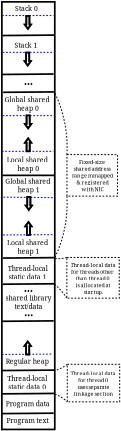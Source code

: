 <?xml version="1.0"?>
<dia:diagram xmlns:dia="http://www.lysator.liu.se/~alla/dia/">
  <dia:layer name="Background" visible="true">
    <dia:object type="Standard - Box" version="0" id="O0">
      <dia:attribute name="obj_pos">
        <dia:point val="11.341,9.491"/>
      </dia:attribute>
      <dia:attribute name="obj_bb">
        <dia:rectangle val="11.316,9.466;14.341,11.96"/>
      </dia:attribute>
      <dia:attribute name="elem_corner">
        <dia:point val="11.341,9.491"/>
      </dia:attribute>
      <dia:attribute name="elem_width">
        <dia:real val="2.975"/>
      </dia:attribute>
      <dia:attribute name="elem_height">
        <dia:real val="2.444"/>
      </dia:attribute>
      <dia:attribute name="border_width">
        <dia:real val="0.05"/>
      </dia:attribute>
      <dia:attribute name="show_background">
        <dia:boolean val="true"/>
      </dia:attribute>
      <dia:attribute name="line_style">
        <dia:enum val="4"/>
      </dia:attribute>
    </dia:object>
    <dia:object type="Standard - Box" version="0" id="O1">
      <dia:attribute name="obj_pos">
        <dia:point val="7.513,0.506"/>
      </dia:attribute>
      <dia:attribute name="obj_bb">
        <dia:rectangle val="7.463,0.456;10.675,25.707"/>
      </dia:attribute>
      <dia:attribute name="elem_corner">
        <dia:point val="7.513,0.506"/>
      </dia:attribute>
      <dia:attribute name="elem_width">
        <dia:real val="3.112"/>
      </dia:attribute>
      <dia:attribute name="elem_height">
        <dia:real val="25.152"/>
      </dia:attribute>
      <dia:attribute name="show_background">
        <dia:boolean val="true"/>
      </dia:attribute>
    </dia:object>
    <dia:object type="Standard - Text" version="0" id="O2">
      <dia:attribute name="obj_pos">
        <dia:point val="9.05,6.412"/>
      </dia:attribute>
      <dia:attribute name="obj_bb">
        <dia:rectangle val="7.246,5.915;10.804,6.915"/>
      </dia:attribute>
      <dia:attribute name="text">
        <dia:composite type="text">
          <dia:attribute name="string">
            <dia:string>#Global shared 
heap 0#</dia:string>
          </dia:attribute>
          <dia:attribute name="font">
            <dia:font name="Times-Roman"/>
          </dia:attribute>
          <dia:attribute name="height">
            <dia:real val="0.5"/>
          </dia:attribute>
          <dia:attribute name="pos">
            <dia:point val="9.05,6.412"/>
          </dia:attribute>
          <dia:attribute name="color">
            <dia:color val="#000000"/>
          </dia:attribute>
          <dia:attribute name="alignment">
            <dia:enum val="1"/>
          </dia:attribute>
        </dia:composite>
      </dia:attribute>
    </dia:object>
    <dia:object type="Standard - Line" version="0" id="O3">
      <dia:attribute name="obj_pos">
        <dia:point val="7.55,2.487"/>
      </dia:attribute>
      <dia:attribute name="obj_bb">
        <dia:rectangle val="7.5,2.413;10.65,2.538"/>
      </dia:attribute>
      <dia:attribute name="conn_endpoints">
        <dia:point val="7.55,2.487"/>
        <dia:point val="10.6,2.462"/>
      </dia:attribute>
      <dia:attribute name="numcp">
        <dia:int val="1"/>
      </dia:attribute>
    </dia:object>
    <dia:object type="Standard - Line" version="0" id="O4">
      <dia:attribute name="obj_pos">
        <dia:point val="7.55,10.713"/>
      </dia:attribute>
      <dia:attribute name="obj_bb">
        <dia:rectangle val="7.5,10.662;10.65,10.762"/>
      </dia:attribute>
      <dia:attribute name="conn_endpoints">
        <dia:point val="7.55,10.713"/>
        <dia:point val="10.6,10.713"/>
      </dia:attribute>
      <dia:attribute name="numcp">
        <dia:int val="1"/>
      </dia:attribute>
    </dia:object>
    <dia:object type="Standard - Text" version="0" id="O5">
      <dia:attribute name="obj_pos">
        <dia:point val="8.962,1.04"/>
      </dia:attribute>
      <dia:attribute name="obj_bb">
        <dia:rectangle val="7.898,0.543;9.976,1.043"/>
      </dia:attribute>
      <dia:attribute name="text">
        <dia:composite type="text">
          <dia:attribute name="string">
            <dia:string>#Stack 0#</dia:string>
          </dia:attribute>
          <dia:attribute name="font">
            <dia:font name="Times-Roman"/>
          </dia:attribute>
          <dia:attribute name="height">
            <dia:real val="0.5"/>
          </dia:attribute>
          <dia:attribute name="pos">
            <dia:point val="8.962,1.04"/>
          </dia:attribute>
          <dia:attribute name="color">
            <dia:color val="#000000"/>
          </dia:attribute>
          <dia:attribute name="alignment">
            <dia:enum val="1"/>
          </dia:attribute>
        </dia:composite>
      </dia:attribute>
    </dia:object>
    <dia:object type="Standard - Line" version="0" id="O6">
      <dia:attribute name="obj_pos">
        <dia:point val="7.525,1.312"/>
      </dia:attribute>
      <dia:attribute name="obj_bb">
        <dia:rectangle val="7.5,1.288;10.575,1.337"/>
      </dia:attribute>
      <dia:attribute name="conn_endpoints">
        <dia:point val="7.525,1.312"/>
        <dia:point val="10.55,1.312"/>
      </dia:attribute>
      <dia:attribute name="numcp">
        <dia:int val="1"/>
      </dia:attribute>
      <dia:attribute name="line_color">
        <dia:color val="#0000e8"/>
      </dia:attribute>
      <dia:attribute name="line_width">
        <dia:real val="0.05"/>
      </dia:attribute>
      <dia:attribute name="line_style">
        <dia:enum val="4"/>
      </dia:attribute>
    </dia:object>
    <dia:object type="Standard - Arc" version="0" id="O7">
      <dia:attribute name="obj_pos">
        <dia:point val="11.341,9.491"/>
      </dia:attribute>
      <dia:attribute name="obj_bb">
        <dia:rectangle val="10.617,5.857;11.378,9.515"/>
      </dia:attribute>
      <dia:attribute name="conn_endpoints">
        <dia:point val="11.341,9.491"/>
        <dia:point val="10.641,5.882"/>
      </dia:attribute>
      <dia:attribute name="curve_distance">
        <dia:real val="0.228"/>
      </dia:attribute>
      <dia:attribute name="line_width">
        <dia:real val="0.05"/>
      </dia:attribute>
      <dia:attribute name="line_style">
        <dia:enum val="4"/>
      </dia:attribute>
      <dia:connections>
        <dia:connection handle="0" to="O0" connection="0"/>
      </dia:connections>
    </dia:object>
    <dia:object type="Standard - Arc" version="0" id="O8">
      <dia:attribute name="obj_pos">
        <dia:point val="10.641,15.532"/>
      </dia:attribute>
      <dia:attribute name="obj_bb">
        <dia:rectangle val="10.617,11.91;11.378,15.556"/>
      </dia:attribute>
      <dia:attribute name="conn_endpoints">
        <dia:point val="10.641,15.532"/>
        <dia:point val="11.341,11.935"/>
      </dia:attribute>
      <dia:attribute name="curve_distance">
        <dia:real val="0.229"/>
      </dia:attribute>
      <dia:attribute name="line_width">
        <dia:real val="0.05"/>
      </dia:attribute>
      <dia:attribute name="line_style">
        <dia:enum val="4"/>
      </dia:attribute>
      <dia:connections>
        <dia:connection handle="1" to="O0" connection="5"/>
      </dia:connections>
    </dia:object>
    <dia:object type="Civil - Up Arrow" version="0" id="O9">
      <dia:attribute name="obj_pos">
        <dia:point val="8.86,1.335"/>
      </dia:attribute>
      <dia:attribute name="obj_bb">
        <dia:rectangle val="8.598,1.073;9.489,2.357"/>
      </dia:attribute>
      <dia:attribute name="elem_corner">
        <dia:point val="8.86,1.335"/>
      </dia:attribute>
      <dia:attribute name="elem_width">
        <dia:real val="0.367"/>
      </dia:attribute>
      <dia:attribute name="elem_height">
        <dia:real val="0.76"/>
      </dia:attribute>
      <dia:attribute name="border_width">
        <dia:real val="0.05"/>
      </dia:attribute>
      <dia:attribute name="border_color">
        <dia:color val="#0000ff"/>
      </dia:attribute>
      <dia:attribute name="show_background">
        <dia:boolean val="true"/>
      </dia:attribute>
      <dia:attribute name="flip_horizontal">
        <dia:boolean val="false"/>
      </dia:attribute>
      <dia:attribute name="flip_vertical">
        <dia:boolean val="true"/>
      </dia:attribute>
      <dia:attribute name="padding">
        <dia:real val="0.354"/>
      </dia:attribute>
    </dia:object>
    <dia:object type="Civil - Up Arrow" version="0" id="O10">
      <dia:attribute name="obj_pos">
        <dia:point val="8.849,3.489"/>
      </dia:attribute>
      <dia:attribute name="obj_bb">
        <dia:rectangle val="8.587,3.227;9.479,4.511"/>
      </dia:attribute>
      <dia:attribute name="elem_corner">
        <dia:point val="8.849,3.489"/>
      </dia:attribute>
      <dia:attribute name="elem_width">
        <dia:real val="0.367"/>
      </dia:attribute>
      <dia:attribute name="elem_height">
        <dia:real val="0.76"/>
      </dia:attribute>
      <dia:attribute name="border_width">
        <dia:real val="0.05"/>
      </dia:attribute>
      <dia:attribute name="border_color">
        <dia:color val="#0000ff"/>
      </dia:attribute>
      <dia:attribute name="show_background">
        <dia:boolean val="true"/>
      </dia:attribute>
      <dia:attribute name="flip_horizontal">
        <dia:boolean val="false"/>
      </dia:attribute>
      <dia:attribute name="flip_vertical">
        <dia:boolean val="true"/>
      </dia:attribute>
      <dia:attribute name="padding">
        <dia:real val="0.354"/>
      </dia:attribute>
    </dia:object>
    <dia:object type="Standard - Line" version="0" id="O11">
      <dia:attribute name="obj_pos">
        <dia:point val="7.562,3.477"/>
      </dia:attribute>
      <dia:attribute name="obj_bb">
        <dia:rectangle val="7.537,3.452;10.613,3.502"/>
      </dia:attribute>
      <dia:attribute name="conn_endpoints">
        <dia:point val="7.562,3.477"/>
        <dia:point val="10.588,3.477"/>
      </dia:attribute>
      <dia:attribute name="numcp">
        <dia:int val="1"/>
      </dia:attribute>
      <dia:attribute name="line_color">
        <dia:color val="#0000e8"/>
      </dia:attribute>
      <dia:attribute name="line_width">
        <dia:real val="0.05"/>
      </dia:attribute>
      <dia:attribute name="line_style">
        <dia:enum val="4"/>
      </dia:attribute>
    </dia:object>
    <dia:object type="Standard - Text" version="0" id="O12">
      <dia:attribute name="obj_pos">
        <dia:point val="8.926,3.199"/>
      </dia:attribute>
      <dia:attribute name="obj_bb">
        <dia:rectangle val="7.862,2.702;9.94,3.202"/>
      </dia:attribute>
      <dia:attribute name="text">
        <dia:composite type="text">
          <dia:attribute name="string">
            <dia:string>#Stack 1#</dia:string>
          </dia:attribute>
          <dia:attribute name="font">
            <dia:font name="Times-Roman"/>
          </dia:attribute>
          <dia:attribute name="height">
            <dia:real val="0.5"/>
          </dia:attribute>
          <dia:attribute name="pos">
            <dia:point val="8.926,3.199"/>
          </dia:attribute>
          <dia:attribute name="color">
            <dia:color val="#000000"/>
          </dia:attribute>
          <dia:attribute name="alignment">
            <dia:enum val="1"/>
          </dia:attribute>
        </dia:composite>
      </dia:attribute>
    </dia:object>
    <dia:object type="Standard - Line" version="0" id="O13">
      <dia:attribute name="obj_pos">
        <dia:point val="7.512,4.777"/>
      </dia:attribute>
      <dia:attribute name="obj_bb">
        <dia:rectangle val="7.462,4.702;10.613,4.827"/>
      </dia:attribute>
      <dia:attribute name="conn_endpoints">
        <dia:point val="7.512,4.777"/>
        <dia:point val="10.562,4.752"/>
      </dia:attribute>
      <dia:attribute name="numcp">
        <dia:int val="1"/>
      </dia:attribute>
    </dia:object>
    <dia:object type="Standard - Line" version="0" id="O14">
      <dia:attribute name="obj_pos">
        <dia:point val="7.587,5.827"/>
      </dia:attribute>
      <dia:attribute name="obj_bb">
        <dia:rectangle val="7.537,5.752;10.688,5.877"/>
      </dia:attribute>
      <dia:attribute name="conn_endpoints">
        <dia:point val="7.587,5.827"/>
        <dia:point val="10.637,5.802"/>
      </dia:attribute>
      <dia:attribute name="numcp">
        <dia:int val="1"/>
      </dia:attribute>
    </dia:object>
    <dia:object type="Standard - Text" version="0" id="O15">
      <dia:attribute name="obj_pos">
        <dia:point val="9.06,5.395"/>
      </dia:attribute>
      <dia:attribute name="obj_bb">
        <dia:rectangle val="8.382,4.501;9.688,5.501"/>
      </dia:attribute>
      <dia:attribute name="text">
        <dia:composite type="text">
          <dia:attribute name="string">
            <dia:string>#...#</dia:string>
          </dia:attribute>
          <dia:attribute name="font">
            <dia:font name="Times-Roman"/>
          </dia:attribute>
          <dia:attribute name="height">
            <dia:real val="1"/>
          </dia:attribute>
          <dia:attribute name="pos">
            <dia:point val="9.06,5.395"/>
          </dia:attribute>
          <dia:attribute name="color">
            <dia:color val="#000000"/>
          </dia:attribute>
          <dia:attribute name="alignment">
            <dia:enum val="1"/>
          </dia:attribute>
        </dia:composite>
      </dia:attribute>
    </dia:object>
    <dia:object type="Standard - Line" version="0" id="O16">
      <dia:attribute name="obj_pos">
        <dia:point val="7.562,15.577"/>
      </dia:attribute>
      <dia:attribute name="obj_bb">
        <dia:rectangle val="7.512,15.502;10.662,15.627"/>
      </dia:attribute>
      <dia:attribute name="conn_endpoints">
        <dia:point val="7.562,15.577"/>
        <dia:point val="10.613,15.552"/>
      </dia:attribute>
      <dia:attribute name="numcp">
        <dia:int val="1"/>
      </dia:attribute>
    </dia:object>
    <dia:object type="Standard - Line" version="0" id="O17">
      <dia:attribute name="obj_pos">
        <dia:point val="7.562,7.2"/>
      </dia:attribute>
      <dia:attribute name="obj_bb">
        <dia:rectangle val="7.537,7.175;10.613,7.225"/>
      </dia:attribute>
      <dia:attribute name="conn_endpoints">
        <dia:point val="7.562,7.2"/>
        <dia:point val="10.588,7.2"/>
      </dia:attribute>
      <dia:attribute name="numcp">
        <dia:int val="1"/>
      </dia:attribute>
      <dia:attribute name="line_color">
        <dia:color val="#0000e8"/>
      </dia:attribute>
      <dia:attribute name="line_width">
        <dia:real val="0.05"/>
      </dia:attribute>
      <dia:attribute name="line_style">
        <dia:enum val="4"/>
      </dia:attribute>
    </dia:object>
    <dia:object type="Civil - Up Arrow" version="0" id="O18">
      <dia:attribute name="obj_pos">
        <dia:point val="8.874,7.187"/>
      </dia:attribute>
      <dia:attribute name="obj_bb">
        <dia:rectangle val="8.612,6.925;9.504,8.21"/>
      </dia:attribute>
      <dia:attribute name="elem_corner">
        <dia:point val="8.874,7.187"/>
      </dia:attribute>
      <dia:attribute name="elem_width">
        <dia:real val="0.367"/>
      </dia:attribute>
      <dia:attribute name="elem_height">
        <dia:real val="0.76"/>
      </dia:attribute>
      <dia:attribute name="border_width">
        <dia:real val="0.05"/>
      </dia:attribute>
      <dia:attribute name="border_color">
        <dia:color val="#0000ff"/>
      </dia:attribute>
      <dia:attribute name="show_background">
        <dia:boolean val="true"/>
      </dia:attribute>
      <dia:attribute name="flip_horizontal">
        <dia:boolean val="false"/>
      </dia:attribute>
      <dia:attribute name="flip_vertical">
        <dia:boolean val="true"/>
      </dia:attribute>
      <dia:attribute name="padding">
        <dia:real val="0.354"/>
      </dia:attribute>
    </dia:object>
    <dia:object type="Standard - Line" version="0" id="O19">
      <dia:attribute name="obj_pos">
        <dia:point val="7.512,9.3"/>
      </dia:attribute>
      <dia:attribute name="obj_bb">
        <dia:rectangle val="7.487,9.275;10.562,9.325"/>
      </dia:attribute>
      <dia:attribute name="conn_endpoints">
        <dia:point val="7.512,9.3"/>
        <dia:point val="10.537,9.3"/>
      </dia:attribute>
      <dia:attribute name="numcp">
        <dia:int val="1"/>
      </dia:attribute>
      <dia:attribute name="line_color">
        <dia:color val="#0000e8"/>
      </dia:attribute>
      <dia:attribute name="line_width">
        <dia:real val="0.05"/>
      </dia:attribute>
      <dia:attribute name="line_style">
        <dia:enum val="4"/>
      </dia:attribute>
    </dia:object>
    <dia:object type="Standard - Text" version="0" id="O20">
      <dia:attribute name="obj_pos">
        <dia:point val="9.067,9.948"/>
      </dia:attribute>
      <dia:attribute name="obj_bb">
        <dia:rectangle val="7.373,9.45;10.71,10.45"/>
      </dia:attribute>
      <dia:attribute name="text">
        <dia:composite type="text">
          <dia:attribute name="string">
            <dia:string>#Local shared 
heap 0#</dia:string>
          </dia:attribute>
          <dia:attribute name="font">
            <dia:font name="Times-Roman"/>
          </dia:attribute>
          <dia:attribute name="height">
            <dia:real val="0.5"/>
          </dia:attribute>
          <dia:attribute name="pos">
            <dia:point val="9.067,9.948"/>
          </dia:attribute>
          <dia:attribute name="color">
            <dia:color val="#000000"/>
          </dia:attribute>
          <dia:attribute name="alignment">
            <dia:enum val="1"/>
          </dia:attribute>
        </dia:composite>
      </dia:attribute>
    </dia:object>
    <dia:object type="Civil - Up Arrow" version="0" id="O21">
      <dia:attribute name="obj_pos">
        <dia:point val="8.874,8.537"/>
      </dia:attribute>
      <dia:attribute name="obj_bb">
        <dia:rectangle val="8.612,8.275;9.504,9.56"/>
      </dia:attribute>
      <dia:attribute name="elem_corner">
        <dia:point val="8.874,8.537"/>
      </dia:attribute>
      <dia:attribute name="elem_width">
        <dia:real val="0.367"/>
      </dia:attribute>
      <dia:attribute name="elem_height">
        <dia:real val="0.76"/>
      </dia:attribute>
      <dia:attribute name="border_width">
        <dia:real val="0.05"/>
      </dia:attribute>
      <dia:attribute name="border_color">
        <dia:color val="#0000ff"/>
      </dia:attribute>
      <dia:attribute name="show_background">
        <dia:boolean val="true"/>
      </dia:attribute>
      <dia:attribute name="flip_horizontal">
        <dia:boolean val="false"/>
      </dia:attribute>
      <dia:attribute name="flip_vertical">
        <dia:boolean val="false"/>
      </dia:attribute>
      <dia:attribute name="padding">
        <dia:real val="0.354"/>
      </dia:attribute>
    </dia:object>
    <dia:object type="Standard - Text" version="0" id="O22">
      <dia:attribute name="obj_pos">
        <dia:point val="9.092,11.207"/>
      </dia:attribute>
      <dia:attribute name="obj_bb">
        <dia:rectangle val="7.287,10.71;10.846,11.71"/>
      </dia:attribute>
      <dia:attribute name="text">
        <dia:composite type="text">
          <dia:attribute name="string">
            <dia:string>#Global shared 
heap 1#</dia:string>
          </dia:attribute>
          <dia:attribute name="font">
            <dia:font name="Times-Roman"/>
          </dia:attribute>
          <dia:attribute name="height">
            <dia:real val="0.5"/>
          </dia:attribute>
          <dia:attribute name="pos">
            <dia:point val="9.092,11.207"/>
          </dia:attribute>
          <dia:attribute name="color">
            <dia:color val="#000000"/>
          </dia:attribute>
          <dia:attribute name="alignment">
            <dia:enum val="1"/>
          </dia:attribute>
        </dia:composite>
      </dia:attribute>
    </dia:object>
    <dia:object type="Standard - Line" version="0" id="O23">
      <dia:attribute name="obj_pos">
        <dia:point val="7.604,11.995"/>
      </dia:attribute>
      <dia:attribute name="obj_bb">
        <dia:rectangle val="7.579,11.97;10.535,12.046"/>
      </dia:attribute>
      <dia:attribute name="conn_endpoints">
        <dia:point val="7.604,11.995"/>
        <dia:point val="10.51,12.021"/>
      </dia:attribute>
      <dia:attribute name="numcp">
        <dia:int val="1"/>
      </dia:attribute>
      <dia:attribute name="line_color">
        <dia:color val="#0000e8"/>
      </dia:attribute>
      <dia:attribute name="line_width">
        <dia:real val="0.05"/>
      </dia:attribute>
      <dia:attribute name="line_style">
        <dia:enum val="4"/>
      </dia:attribute>
    </dia:object>
    <dia:object type="Civil - Up Arrow" version="0" id="O24">
      <dia:attribute name="obj_pos">
        <dia:point val="8.916,11.982"/>
      </dia:attribute>
      <dia:attribute name="obj_bb">
        <dia:rectangle val="8.654,11.72;9.545,13.005"/>
      </dia:attribute>
      <dia:attribute name="elem_corner">
        <dia:point val="8.916,11.982"/>
      </dia:attribute>
      <dia:attribute name="elem_width">
        <dia:real val="0.367"/>
      </dia:attribute>
      <dia:attribute name="elem_height">
        <dia:real val="0.76"/>
      </dia:attribute>
      <dia:attribute name="border_width">
        <dia:real val="0.05"/>
      </dia:attribute>
      <dia:attribute name="border_color">
        <dia:color val="#0000ff"/>
      </dia:attribute>
      <dia:attribute name="show_background">
        <dia:boolean val="true"/>
      </dia:attribute>
      <dia:attribute name="flip_horizontal">
        <dia:boolean val="false"/>
      </dia:attribute>
      <dia:attribute name="flip_vertical">
        <dia:boolean val="true"/>
      </dia:attribute>
      <dia:attribute name="padding">
        <dia:real val="0.354"/>
      </dia:attribute>
    </dia:object>
    <dia:object type="Standard - Text" version="0" id="O25">
      <dia:attribute name="obj_pos">
        <dia:point val="9.085,14.818"/>
      </dia:attribute>
      <dia:attribute name="obj_bb">
        <dia:rectangle val="7.391,14.321;10.729,15.321"/>
      </dia:attribute>
      <dia:attribute name="text">
        <dia:composite type="text">
          <dia:attribute name="string">
            <dia:string>#Local shared 
heap 1#</dia:string>
          </dia:attribute>
          <dia:attribute name="font">
            <dia:font name="Times-Roman"/>
          </dia:attribute>
          <dia:attribute name="height">
            <dia:real val="0.5"/>
          </dia:attribute>
          <dia:attribute name="pos">
            <dia:point val="9.085,14.818"/>
          </dia:attribute>
          <dia:attribute name="color">
            <dia:color val="#000000"/>
          </dia:attribute>
          <dia:attribute name="alignment">
            <dia:enum val="1"/>
          </dia:attribute>
        </dia:composite>
      </dia:attribute>
    </dia:object>
    <dia:object type="Civil - Up Arrow" version="0" id="O26">
      <dia:attribute name="obj_pos">
        <dia:point val="8.891,13.457"/>
      </dia:attribute>
      <dia:attribute name="obj_bb">
        <dia:rectangle val="8.629,13.195;9.52,14.48"/>
      </dia:attribute>
      <dia:attribute name="elem_corner">
        <dia:point val="8.891,13.457"/>
      </dia:attribute>
      <dia:attribute name="elem_width">
        <dia:real val="0.367"/>
      </dia:attribute>
      <dia:attribute name="elem_height">
        <dia:real val="0.76"/>
      </dia:attribute>
      <dia:attribute name="border_width">
        <dia:real val="0.05"/>
      </dia:attribute>
      <dia:attribute name="border_color">
        <dia:color val="#0000ff"/>
      </dia:attribute>
      <dia:attribute name="show_background">
        <dia:boolean val="true"/>
      </dia:attribute>
      <dia:attribute name="flip_horizontal">
        <dia:boolean val="false"/>
      </dia:attribute>
      <dia:attribute name="flip_vertical">
        <dia:boolean val="false"/>
      </dia:attribute>
      <dia:attribute name="padding">
        <dia:real val="0.354"/>
      </dia:attribute>
    </dia:object>
    <dia:object type="Standard - Line" version="0" id="O27">
      <dia:attribute name="obj_pos">
        <dia:point val="7.585,14.218"/>
      </dia:attribute>
      <dia:attribute name="obj_bb">
        <dia:rectangle val="7.56,14.175;10.583,14.243"/>
      </dia:attribute>
      <dia:attribute name="conn_endpoints">
        <dia:point val="7.585,14.218"/>
        <dia:point val="10.558,14.2"/>
      </dia:attribute>
      <dia:attribute name="numcp">
        <dia:int val="1"/>
      </dia:attribute>
      <dia:attribute name="line_color">
        <dia:color val="#0000e8"/>
      </dia:attribute>
      <dia:attribute name="line_width">
        <dia:real val="0.05"/>
      </dia:attribute>
      <dia:attribute name="line_style">
        <dia:enum val="4"/>
      </dia:attribute>
    </dia:object>
    <dia:object type="Standard - Text" version="0" id="O28">
      <dia:attribute name="obj_pos">
        <dia:point val="12.842,10.045"/>
      </dia:attribute>
      <dia:attribute name="obj_bb">
        <dia:rectangle val="11.25,9.628;14.434,11.628"/>
      </dia:attribute>
      <dia:attribute name="text">
        <dia:composite type="text">
          <dia:attribute name="string">
            <dia:string>#Fixed-size 
shared address 
range mmapped
&amp; registered
with NIC#</dia:string>
          </dia:attribute>
          <dia:attribute name="font">
            <dia:font name="Times-Roman"/>
          </dia:attribute>
          <dia:attribute name="height">
            <dia:real val="0.4"/>
          </dia:attribute>
          <dia:attribute name="pos">
            <dia:point val="12.842,10.045"/>
          </dia:attribute>
          <dia:attribute name="color">
            <dia:color val="#000000"/>
          </dia:attribute>
          <dia:attribute name="alignment">
            <dia:enum val="1"/>
          </dia:attribute>
        </dia:composite>
      </dia:attribute>
    </dia:object>
    <dia:object type="Standard - Line" version="0" id="O29">
      <dia:attribute name="obj_pos">
        <dia:point val="7.537,23.565"/>
      </dia:attribute>
      <dia:attribute name="obj_bb">
        <dia:rectangle val="7.487,23.49;10.637,23.615"/>
      </dia:attribute>
      <dia:attribute name="conn_endpoints">
        <dia:point val="7.537,23.565"/>
        <dia:point val="10.588,23.54"/>
      </dia:attribute>
      <dia:attribute name="numcp">
        <dia:int val="1"/>
      </dia:attribute>
    </dia:object>
    <dia:object type="Standard - Text" version="0" id="O30">
      <dia:attribute name="obj_pos">
        <dia:point val="9.01,22.802"/>
      </dia:attribute>
      <dia:attribute name="obj_bb">
        <dia:rectangle val="7.387,22.305;10.583,23.305"/>
      </dia:attribute>
      <dia:attribute name="text">
        <dia:composite type="text">
          <dia:attribute name="string">
            <dia:string>#Thread-local
static data 0#</dia:string>
          </dia:attribute>
          <dia:attribute name="font">
            <dia:font name="Times-Roman"/>
          </dia:attribute>
          <dia:attribute name="height">
            <dia:real val="0.5"/>
          </dia:attribute>
          <dia:attribute name="pos">
            <dia:point val="9.01,22.802"/>
          </dia:attribute>
          <dia:attribute name="color">
            <dia:color val="#000000"/>
          </dia:attribute>
          <dia:attribute name="alignment">
            <dia:enum val="1"/>
          </dia:attribute>
        </dia:composite>
      </dia:attribute>
    </dia:object>
    <dia:object type="Standard - Text" version="0" id="O31">
      <dia:attribute name="obj_pos">
        <dia:point val="9.035,16.337"/>
      </dia:attribute>
      <dia:attribute name="obj_bb">
        <dia:rectangle val="7.412,15.84;10.608,16.84"/>
      </dia:attribute>
      <dia:attribute name="text">
        <dia:composite type="text">
          <dia:attribute name="string">
            <dia:string>#Thread-local
static data 1#</dia:string>
          </dia:attribute>
          <dia:attribute name="font">
            <dia:font name="Times-Roman"/>
          </dia:attribute>
          <dia:attribute name="height">
            <dia:real val="0.5"/>
          </dia:attribute>
          <dia:attribute name="pos">
            <dia:point val="9.035,16.337"/>
          </dia:attribute>
          <dia:attribute name="color">
            <dia:color val="#000000"/>
          </dia:attribute>
          <dia:attribute name="alignment">
            <dia:enum val="1"/>
          </dia:attribute>
        </dia:composite>
      </dia:attribute>
    </dia:object>
    <dia:object type="Standard - Line" version="0" id="O32">
      <dia:attribute name="obj_pos">
        <dia:point val="7.562,17.115"/>
      </dia:attribute>
      <dia:attribute name="obj_bb">
        <dia:rectangle val="7.512,17.04;10.662,17.165"/>
      </dia:attribute>
      <dia:attribute name="conn_endpoints">
        <dia:point val="7.562,17.115"/>
        <dia:point val="10.613,17.09"/>
      </dia:attribute>
      <dia:attribute name="numcp">
        <dia:int val="1"/>
      </dia:attribute>
    </dia:object>
    <dia:object type="Standard - Line" version="0" id="O33">
      <dia:attribute name="obj_pos">
        <dia:point val="7.537,22.193"/>
      </dia:attribute>
      <dia:attribute name="obj_bb">
        <dia:rectangle val="7.487,22.118;10.637,22.243"/>
      </dia:attribute>
      <dia:attribute name="conn_endpoints">
        <dia:point val="7.537,22.193"/>
        <dia:point val="10.588,22.168"/>
      </dia:attribute>
      <dia:attribute name="numcp">
        <dia:int val="1"/>
      </dia:attribute>
    </dia:object>
    <dia:object type="Standard - Box" version="0" id="O34">
      <dia:attribute name="obj_pos">
        <dia:point val="11.335,15.543"/>
      </dia:attribute>
      <dia:attribute name="obj_bb">
        <dia:rectangle val="11.31,15.518;14.443,17.96"/>
      </dia:attribute>
      <dia:attribute name="elem_corner">
        <dia:point val="11.335,15.543"/>
      </dia:attribute>
      <dia:attribute name="elem_width">
        <dia:real val="3.082"/>
      </dia:attribute>
      <dia:attribute name="elem_height">
        <dia:real val="2.392"/>
      </dia:attribute>
      <dia:attribute name="border_width">
        <dia:real val="0.05"/>
      </dia:attribute>
      <dia:attribute name="show_background">
        <dia:boolean val="true"/>
      </dia:attribute>
      <dia:attribute name="line_style">
        <dia:enum val="4"/>
      </dia:attribute>
    </dia:object>
    <dia:object type="Standard - Arc" version="0" id="O35">
      <dia:attribute name="obj_pos">
        <dia:point val="11.335,15.543"/>
      </dia:attribute>
      <dia:attribute name="obj_bb">
        <dia:rectangle val="10.56,15.518;11.36,15.64"/>
      </dia:attribute>
      <dia:attribute name="conn_endpoints">
        <dia:point val="11.335,15.543"/>
        <dia:point val="10.585,15.593"/>
      </dia:attribute>
      <dia:attribute name="curve_distance">
        <dia:real val="-0.043"/>
      </dia:attribute>
      <dia:attribute name="line_width">
        <dia:real val="0.05"/>
      </dia:attribute>
      <dia:attribute name="line_style">
        <dia:enum val="4"/>
      </dia:attribute>
      <dia:connections>
        <dia:connection handle="0" to="O34" connection="0"/>
      </dia:connections>
    </dia:object>
    <dia:object type="Standard - Arc" version="0" id="O36">
      <dia:attribute name="obj_pos">
        <dia:point val="10.61,17.118"/>
      </dia:attribute>
      <dia:attribute name="obj_bb">
        <dia:rectangle val="10.591,17.099;11.354,17.954"/>
      </dia:attribute>
      <dia:attribute name="conn_endpoints">
        <dia:point val="10.61,17.118"/>
        <dia:point val="11.335,17.935"/>
      </dia:attribute>
      <dia:attribute name="curve_distance">
        <dia:real val="-0.042"/>
      </dia:attribute>
      <dia:attribute name="line_width">
        <dia:real val="0.05"/>
      </dia:attribute>
      <dia:attribute name="line_style">
        <dia:enum val="4"/>
      </dia:attribute>
      <dia:connections>
        <dia:connection handle="1" to="O34" connection="5"/>
      </dia:connections>
    </dia:object>
    <dia:object type="Standard - Text" version="0" id="O37">
      <dia:attribute name="obj_pos">
        <dia:point val="12.874,16.096"/>
      </dia:attribute>
      <dia:attribute name="obj_bb">
        <dia:rectangle val="11.169,15.678;14.579,17.678"/>
      </dia:attribute>
      <dia:attribute name="text">
        <dia:composite type="text">
          <dia:attribute name="string">
            <dia:string>#Thread-local data
for threads other 
than thread 0 
is allocated at
startup.#</dia:string>
          </dia:attribute>
          <dia:attribute name="font">
            <dia:font name="Times-Roman"/>
          </dia:attribute>
          <dia:attribute name="height">
            <dia:real val="0.4"/>
          </dia:attribute>
          <dia:attribute name="pos">
            <dia:point val="12.874,16.096"/>
          </dia:attribute>
          <dia:attribute name="color">
            <dia:color val="#000000"/>
          </dia:attribute>
          <dia:attribute name="alignment">
            <dia:enum val="1"/>
          </dia:attribute>
        </dia:composite>
      </dia:attribute>
    </dia:object>
    <dia:object type="Standard - Text" version="0" id="O38">
      <dia:attribute name="obj_pos">
        <dia:point val="9.065,17.566"/>
      </dia:attribute>
      <dia:attribute name="obj_bb">
        <dia:rectangle val="8.387,16.672;9.693,17.672"/>
      </dia:attribute>
      <dia:attribute name="text">
        <dia:composite type="text">
          <dia:attribute name="string">
            <dia:string>#...#</dia:string>
          </dia:attribute>
          <dia:attribute name="font">
            <dia:font name="Times-Roman"/>
          </dia:attribute>
          <dia:attribute name="height">
            <dia:real val="1"/>
          </dia:attribute>
          <dia:attribute name="pos">
            <dia:point val="9.065,17.566"/>
          </dia:attribute>
          <dia:attribute name="color">
            <dia:color val="#000000"/>
          </dia:attribute>
          <dia:attribute name="alignment">
            <dia:enum val="1"/>
          </dia:attribute>
        </dia:composite>
      </dia:attribute>
    </dia:object>
    <dia:object type="Standard - Line" version="0" id="O39">
      <dia:attribute name="obj_pos">
        <dia:point val="7.512,19.297"/>
      </dia:attribute>
      <dia:attribute name="obj_bb">
        <dia:rectangle val="7.462,19.222;10.613,19.347"/>
      </dia:attribute>
      <dia:attribute name="conn_endpoints">
        <dia:point val="7.512,19.297"/>
        <dia:point val="10.562,19.272"/>
      </dia:attribute>
      <dia:attribute name="numcp">
        <dia:int val="1"/>
      </dia:attribute>
    </dia:object>
    <dia:object type="Standard - Text" version="0" id="O40">
      <dia:attribute name="obj_pos">
        <dia:point val="9.085,18.077"/>
      </dia:attribute>
      <dia:attribute name="obj_bb">
        <dia:rectangle val="7.352,17.58;10.768,18.58"/>
      </dia:attribute>
      <dia:attribute name="text">
        <dia:composite type="text">
          <dia:attribute name="string">
            <dia:string>#shared library
text/data#</dia:string>
          </dia:attribute>
          <dia:attribute name="font">
            <dia:font name="Times-Roman"/>
          </dia:attribute>
          <dia:attribute name="height">
            <dia:real val="0.5"/>
          </dia:attribute>
          <dia:attribute name="pos">
            <dia:point val="9.085,18.077"/>
          </dia:attribute>
          <dia:attribute name="color">
            <dia:color val="#000000"/>
          </dia:attribute>
          <dia:attribute name="alignment">
            <dia:enum val="1"/>
          </dia:attribute>
        </dia:composite>
      </dia:attribute>
    </dia:object>
    <dia:object type="Standard - Text" version="0" id="O41">
      <dia:attribute name="obj_pos">
        <dia:point val="9.085,19.002"/>
      </dia:attribute>
      <dia:attribute name="obj_bb">
        <dia:rectangle val="8.407,18.108;9.713,19.108"/>
      </dia:attribute>
      <dia:attribute name="text">
        <dia:composite type="text">
          <dia:attribute name="string">
            <dia:string>#...#</dia:string>
          </dia:attribute>
          <dia:attribute name="font">
            <dia:font name="Times-Roman"/>
          </dia:attribute>
          <dia:attribute name="height">
            <dia:real val="1"/>
          </dia:attribute>
          <dia:attribute name="pos">
            <dia:point val="9.085,19.002"/>
          </dia:attribute>
          <dia:attribute name="color">
            <dia:color val="#000000"/>
          </dia:attribute>
          <dia:attribute name="alignment">
            <dia:enum val="1"/>
          </dia:attribute>
        </dia:composite>
      </dia:attribute>
    </dia:object>
    <dia:object type="Standard - Text" version="0" id="O42">
      <dia:attribute name="obj_pos">
        <dia:point val="9.01,21.799"/>
      </dia:attribute>
      <dia:attribute name="obj_bb">
        <dia:rectangle val="7.324,21.302;10.646,21.802"/>
      </dia:attribute>
      <dia:attribute name="text">
        <dia:composite type="text">
          <dia:attribute name="string">
            <dia:string>#Regular heap#</dia:string>
          </dia:attribute>
          <dia:attribute name="font">
            <dia:font name="Times-Roman"/>
          </dia:attribute>
          <dia:attribute name="height">
            <dia:real val="0.5"/>
          </dia:attribute>
          <dia:attribute name="pos">
            <dia:point val="9.01,21.799"/>
          </dia:attribute>
          <dia:attribute name="color">
            <dia:color val="#000000"/>
          </dia:attribute>
          <dia:attribute name="alignment">
            <dia:enum val="1"/>
          </dia:attribute>
        </dia:composite>
      </dia:attribute>
    </dia:object>
    <dia:object type="Standard - Text" version="0" id="O43">
      <dia:attribute name="obj_pos">
        <dia:point val="9.023,25.274"/>
      </dia:attribute>
      <dia:attribute name="obj_bb">
        <dia:rectangle val="7.377,24.777;10.62,25.277"/>
      </dia:attribute>
      <dia:attribute name="text">
        <dia:composite type="text">
          <dia:attribute name="string">
            <dia:string>#Program text#</dia:string>
          </dia:attribute>
          <dia:attribute name="font">
            <dia:font name="Times-Roman"/>
          </dia:attribute>
          <dia:attribute name="height">
            <dia:real val="0.5"/>
          </dia:attribute>
          <dia:attribute name="pos">
            <dia:point val="9.023,25.274"/>
          </dia:attribute>
          <dia:attribute name="color">
            <dia:color val="#000000"/>
          </dia:attribute>
          <dia:attribute name="alignment">
            <dia:enum val="1"/>
          </dia:attribute>
        </dia:composite>
      </dia:attribute>
    </dia:object>
    <dia:object type="Standard - Line" version="0" id="O44">
      <dia:attribute name="obj_pos">
        <dia:point val="7.512,24.727"/>
      </dia:attribute>
      <dia:attribute name="obj_bb">
        <dia:rectangle val="7.462,24.652;10.613,24.777"/>
      </dia:attribute>
      <dia:attribute name="conn_endpoints">
        <dia:point val="7.512,24.727"/>
        <dia:point val="10.562,24.702"/>
      </dia:attribute>
      <dia:attribute name="numcp">
        <dia:int val="1"/>
      </dia:attribute>
    </dia:object>
    <dia:object type="Standard - Text" version="0" id="O45">
      <dia:attribute name="obj_pos">
        <dia:point val="9.035,24.299"/>
      </dia:attribute>
      <dia:attribute name="obj_bb">
        <dia:rectangle val="7.349,23.802;10.671,24.302"/>
      </dia:attribute>
      <dia:attribute name="text">
        <dia:composite type="text">
          <dia:attribute name="string">
            <dia:string>#Program data#</dia:string>
          </dia:attribute>
          <dia:attribute name="font">
            <dia:font name="Times-Roman"/>
          </dia:attribute>
          <dia:attribute name="height">
            <dia:real val="0.5"/>
          </dia:attribute>
          <dia:attribute name="pos">
            <dia:point val="9.035,24.299"/>
          </dia:attribute>
          <dia:attribute name="color">
            <dia:color val="#000000"/>
          </dia:attribute>
          <dia:attribute name="alignment">
            <dia:enum val="1"/>
          </dia:attribute>
        </dia:composite>
      </dia:attribute>
    </dia:object>
    <dia:object type="Standard - Line" version="0" id="O46">
      <dia:attribute name="obj_pos">
        <dia:point val="7.512,21.245"/>
      </dia:attribute>
      <dia:attribute name="obj_bb">
        <dia:rectangle val="7.487,21.202;10.511,21.27"/>
      </dia:attribute>
      <dia:attribute name="conn_endpoints">
        <dia:point val="7.512,21.245"/>
        <dia:point val="10.486,21.227"/>
      </dia:attribute>
      <dia:attribute name="numcp">
        <dia:int val="1"/>
      </dia:attribute>
      <dia:attribute name="line_color">
        <dia:color val="#0000e8"/>
      </dia:attribute>
      <dia:attribute name="line_width">
        <dia:real val="0.05"/>
      </dia:attribute>
      <dia:attribute name="line_style">
        <dia:enum val="4"/>
      </dia:attribute>
    </dia:object>
    <dia:object type="Civil - Up Arrow" version="0" id="O47">
      <dia:attribute name="obj_pos">
        <dia:point val="8.849,20.489"/>
      </dia:attribute>
      <dia:attribute name="obj_bb">
        <dia:rectangle val="8.587,20.227;9.479,21.511"/>
      </dia:attribute>
      <dia:attribute name="elem_corner">
        <dia:point val="8.849,20.489"/>
      </dia:attribute>
      <dia:attribute name="elem_width">
        <dia:real val="0.367"/>
      </dia:attribute>
      <dia:attribute name="elem_height">
        <dia:real val="0.76"/>
      </dia:attribute>
      <dia:attribute name="border_width">
        <dia:real val="0.05"/>
      </dia:attribute>
      <dia:attribute name="border_color">
        <dia:color val="#0000ff"/>
      </dia:attribute>
      <dia:attribute name="show_background">
        <dia:boolean val="true"/>
      </dia:attribute>
      <dia:attribute name="flip_horizontal">
        <dia:boolean val="false"/>
      </dia:attribute>
      <dia:attribute name="flip_vertical">
        <dia:boolean val="false"/>
      </dia:attribute>
      <dia:attribute name="padding">
        <dia:real val="0.354"/>
      </dia:attribute>
    </dia:object>
    <dia:object type="Standard - Box" version="0" id="O48">
      <dia:attribute name="obj_pos">
        <dia:point val="11.361,21.827"/>
      </dia:attribute>
      <dia:attribute name="obj_bb">
        <dia:rectangle val="11.336,21.802;14.468,24.06"/>
      </dia:attribute>
      <dia:attribute name="elem_corner">
        <dia:point val="11.361,21.827"/>
      </dia:attribute>
      <dia:attribute name="elem_width">
        <dia:real val="3.082"/>
      </dia:attribute>
      <dia:attribute name="elem_height">
        <dia:real val="2.208"/>
      </dia:attribute>
      <dia:attribute name="border_width">
        <dia:real val="0.05"/>
      </dia:attribute>
      <dia:attribute name="show_background">
        <dia:boolean val="true"/>
      </dia:attribute>
      <dia:attribute name="line_style">
        <dia:enum val="4"/>
      </dia:attribute>
    </dia:object>
    <dia:object type="Standard - Arc" version="0" id="O49">
      <dia:attribute name="obj_pos">
        <dia:point val="11.361,21.827"/>
      </dia:attribute>
      <dia:attribute name="obj_bb">
        <dia:rectangle val="10.588,21.805;11.383,22.225"/>
      </dia:attribute>
      <dia:attribute name="conn_endpoints">
        <dia:point val="11.361,21.827"/>
        <dia:point val="10.611,22.202"/>
      </dia:attribute>
      <dia:attribute name="curve_distance">
        <dia:real val="-0.043"/>
      </dia:attribute>
      <dia:attribute name="line_width">
        <dia:real val="0.05"/>
      </dia:attribute>
      <dia:attribute name="line_style">
        <dia:enum val="4"/>
      </dia:attribute>
      <dia:connections>
        <dia:connection handle="0" to="O48" connection="0"/>
      </dia:connections>
    </dia:object>
    <dia:object type="Standard - Arc" version="0" id="O50">
      <dia:attribute name="obj_pos">
        <dia:point val="10.635,23.577"/>
      </dia:attribute>
      <dia:attribute name="obj_bb">
        <dia:rectangle val="10.614,23.556;11.382,24.056"/>
      </dia:attribute>
      <dia:attribute name="conn_endpoints">
        <dia:point val="10.635,23.577"/>
        <dia:point val="11.361,24.035"/>
      </dia:attribute>
      <dia:attribute name="curve_distance">
        <dia:real val="-0.042"/>
      </dia:attribute>
      <dia:attribute name="line_width">
        <dia:real val="0.05"/>
      </dia:attribute>
      <dia:attribute name="line_style">
        <dia:enum val="4"/>
      </dia:attribute>
      <dia:connections>
        <dia:connection handle="1" to="O48" connection="5"/>
      </dia:connections>
    </dia:object>
    <dia:object type="Standard - Text" version="0" id="O51">
      <dia:attribute name="obj_pos">
        <dia:point val="12.9,22.48"/>
      </dia:attribute>
      <dia:attribute name="obj_bb">
        <dia:rectangle val="11.144,22.063;14.655,23.663"/>
      </dia:attribute>
      <dia:attribute name="text">
        <dia:composite type="text">
          <dia:attribute name="string">
            <dia:string>#Thread-local data 
for thread 0 
uses separate
linkage section#</dia:string>
          </dia:attribute>
          <dia:attribute name="font">
            <dia:font name="Times-Roman"/>
          </dia:attribute>
          <dia:attribute name="height">
            <dia:real val="0.4"/>
          </dia:attribute>
          <dia:attribute name="pos">
            <dia:point val="12.9,22.48"/>
          </dia:attribute>
          <dia:attribute name="color">
            <dia:color val="#000000"/>
          </dia:attribute>
          <dia:attribute name="alignment">
            <dia:enum val="1"/>
          </dia:attribute>
        </dia:composite>
      </dia:attribute>
    </dia:object>
  </dia:layer>
</dia:diagram>
